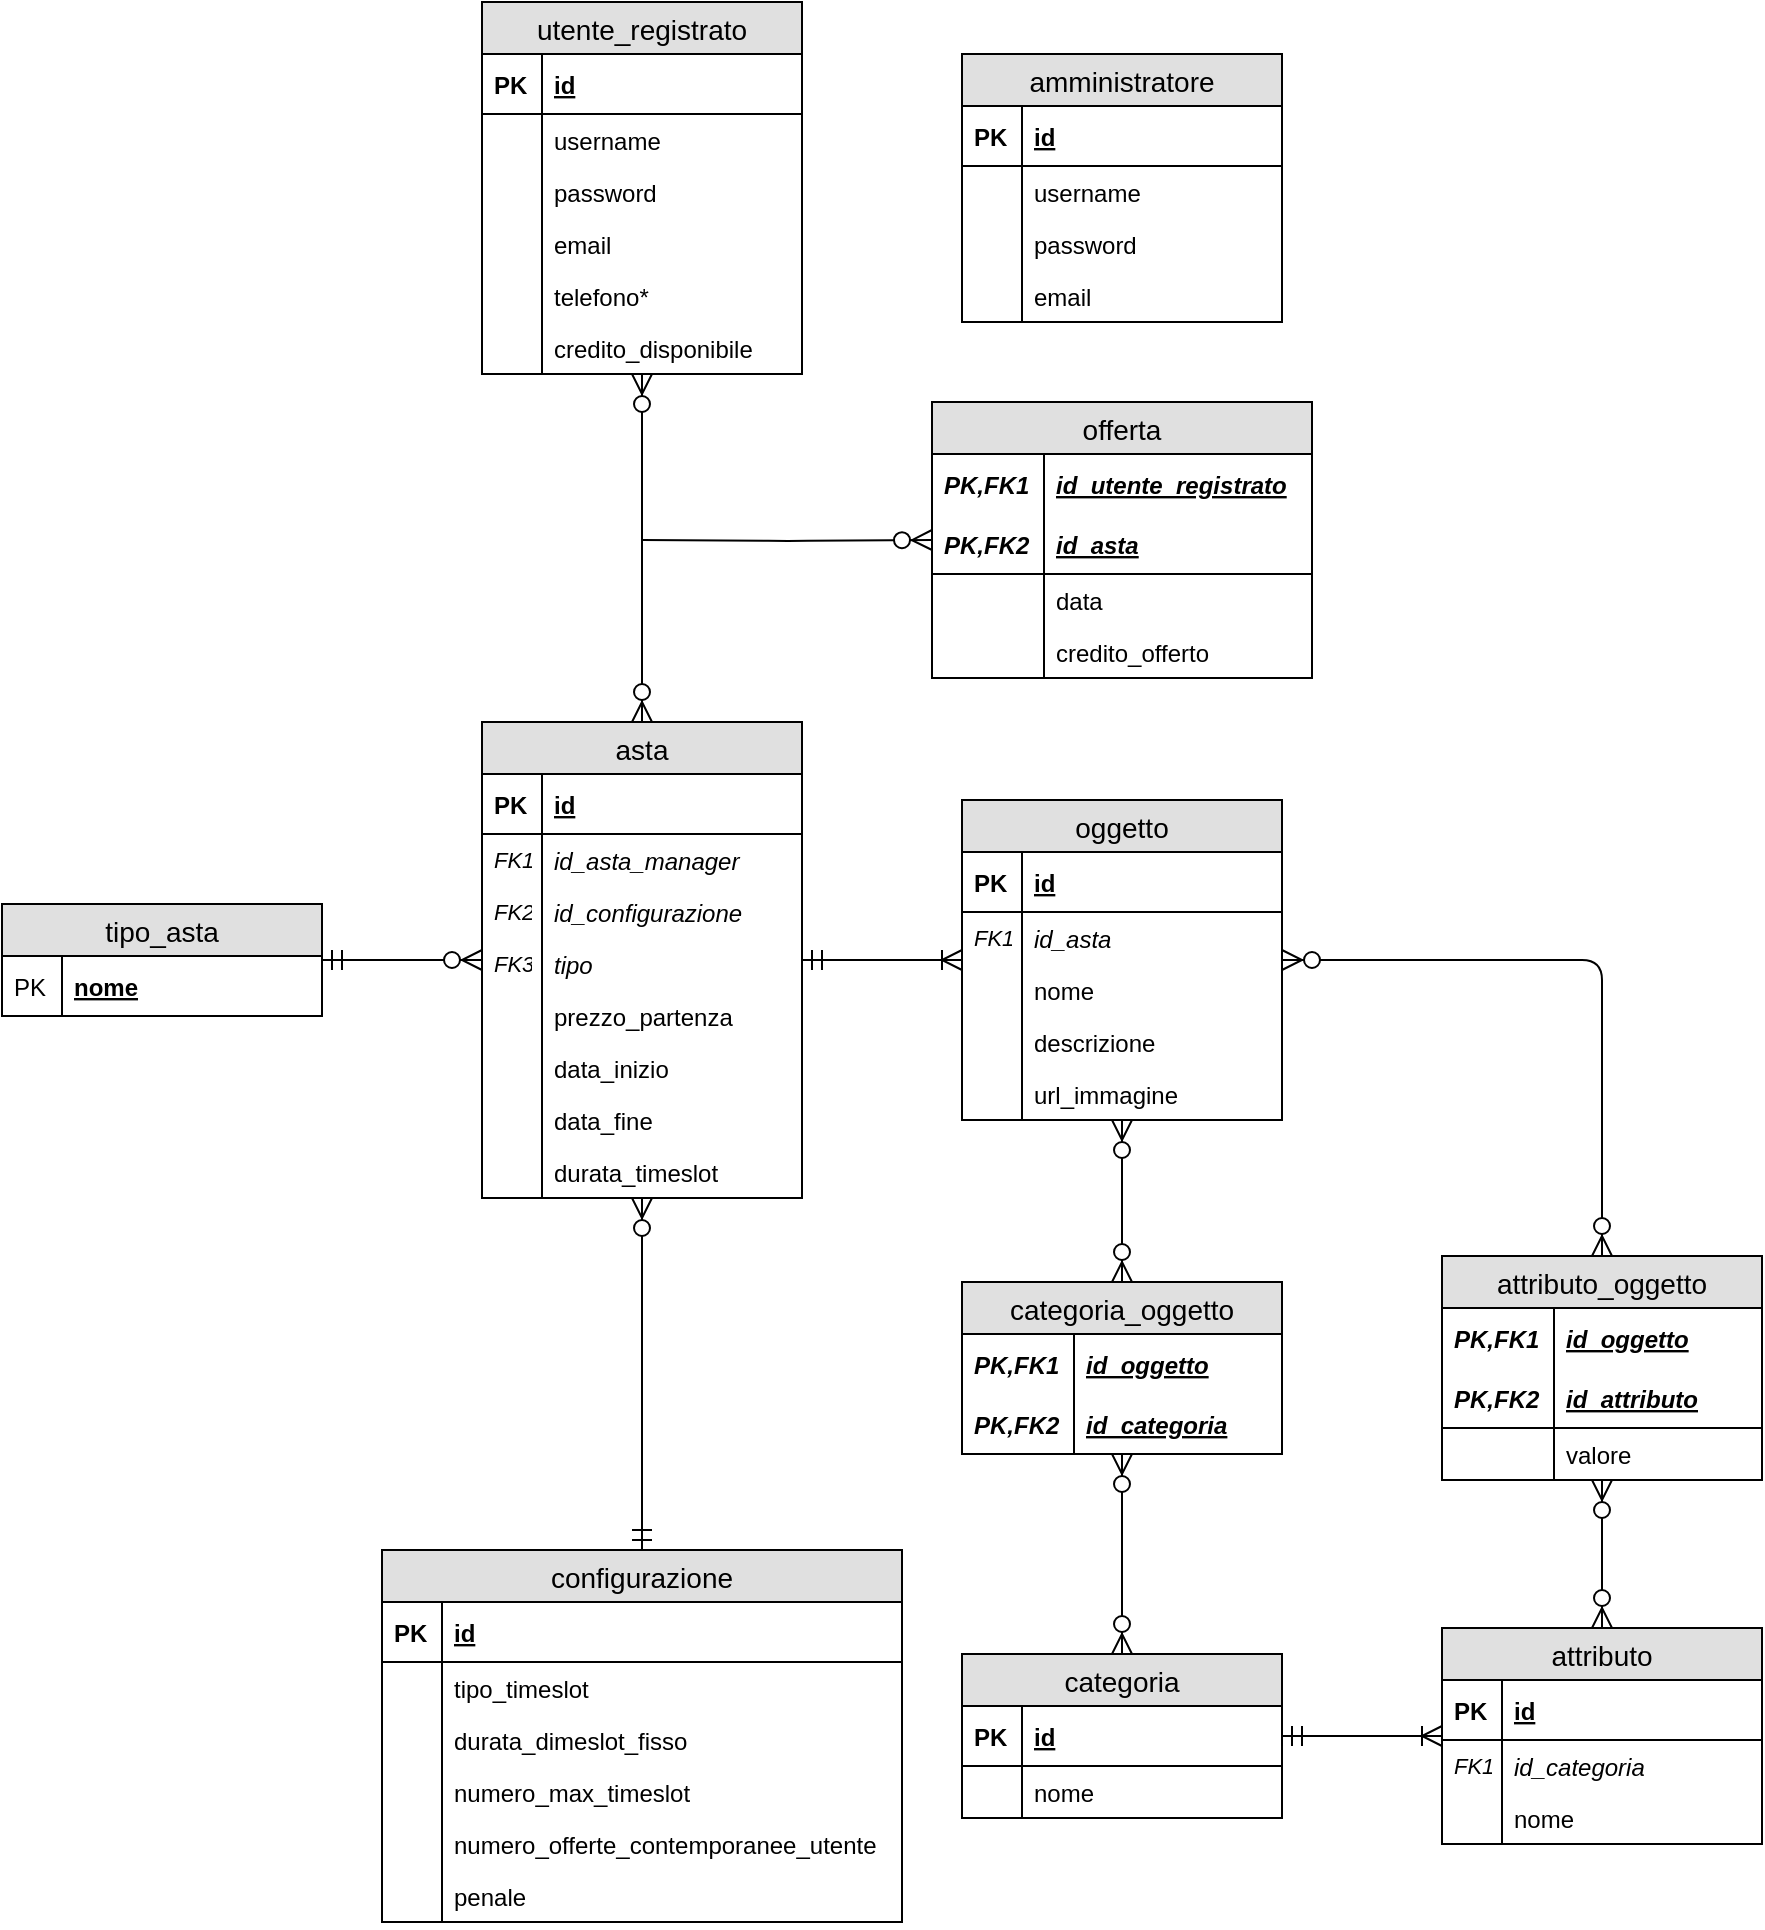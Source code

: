 <mxfile version="12.7.4" type="device"><diagram id="C5RBs43oDa-KdzZeNtuy" name="Page-1"><mxGraphModel dx="1695" dy="457" grid="1" gridSize="10" guides="1" tooltips="1" connect="1" arrows="1" fold="1" page="1" pageScale="1" pageWidth="827" pageHeight="1169" math="0" shadow="0"><root><mxCell id="WIyWlLk6GJQsqaUBKTNV-0"/><mxCell id="WIyWlLk6GJQsqaUBKTNV-1" parent="WIyWlLk6GJQsqaUBKTNV-0"/><mxCell id="tGRPz1rFkLAuQkb3F8Mq-1" value="utente_registrato" style="swimlane;fontStyle=0;childLayout=stackLayout;horizontal=1;startSize=26;fillColor=#e0e0e0;horizontalStack=0;resizeParent=1;resizeParentMax=0;resizeLast=0;collapsible=1;marginBottom=0;swimlaneFillColor=#ffffff;align=center;fontSize=14;" parent="WIyWlLk6GJQsqaUBKTNV-1" vertex="1"><mxGeometry x="40" y="40" width="160" height="186" as="geometry"><mxRectangle x="160" y="270" width="140" height="26" as="alternateBounds"/></mxGeometry></mxCell><mxCell id="tGRPz1rFkLAuQkb3F8Mq-2" value="id" style="shape=partialRectangle;top=0;left=0;right=0;bottom=1;align=left;verticalAlign=middle;fillColor=none;spacingLeft=34;spacingRight=4;overflow=hidden;rotatable=0;points=[[0,0.5],[1,0.5]];portConstraint=eastwest;dropTarget=0;fontStyle=5;fontSize=12;" parent="tGRPz1rFkLAuQkb3F8Mq-1" vertex="1"><mxGeometry y="26" width="160" height="30" as="geometry"/></mxCell><mxCell id="tGRPz1rFkLAuQkb3F8Mq-3" value="PK" style="shape=partialRectangle;top=0;left=0;bottom=0;fillColor=none;align=left;verticalAlign=middle;spacingLeft=4;spacingRight=4;overflow=hidden;rotatable=0;points=[];portConstraint=eastwest;part=1;fontSize=12;fontStyle=1" parent="tGRPz1rFkLAuQkb3F8Mq-2" vertex="1" connectable="0"><mxGeometry width="30" height="30" as="geometry"/></mxCell><mxCell id="tGRPz1rFkLAuQkb3F8Mq-4" value="username" style="shape=partialRectangle;top=0;left=0;right=0;bottom=0;align=left;verticalAlign=top;fillColor=none;spacingLeft=34;spacingRight=4;overflow=hidden;rotatable=0;points=[[0,0.5],[1,0.5]];portConstraint=eastwest;dropTarget=0;fontSize=12;" parent="tGRPz1rFkLAuQkb3F8Mq-1" vertex="1"><mxGeometry y="56" width="160" height="26" as="geometry"/></mxCell><mxCell id="tGRPz1rFkLAuQkb3F8Mq-5" value="" style="shape=partialRectangle;top=0;left=0;bottom=0;fillColor=none;align=left;verticalAlign=top;spacingLeft=4;spacingRight=4;overflow=hidden;rotatable=0;points=[];portConstraint=eastwest;part=1;fontSize=12;" parent="tGRPz1rFkLAuQkb3F8Mq-4" vertex="1" connectable="0"><mxGeometry width="30" height="26" as="geometry"/></mxCell><mxCell id="9efGfHFY56p2SbD3hOYe-0" value="password" style="shape=partialRectangle;top=0;left=0;right=0;bottom=0;align=left;verticalAlign=top;fillColor=none;spacingLeft=34;spacingRight=4;overflow=hidden;rotatable=0;points=[[0,0.5],[1,0.5]];portConstraint=eastwest;dropTarget=0;fontSize=12;" parent="tGRPz1rFkLAuQkb3F8Mq-1" vertex="1"><mxGeometry y="82" width="160" height="26" as="geometry"/></mxCell><mxCell id="9efGfHFY56p2SbD3hOYe-1" value="" style="shape=partialRectangle;top=0;left=0;bottom=0;fillColor=none;align=left;verticalAlign=top;spacingLeft=4;spacingRight=4;overflow=hidden;rotatable=0;points=[];portConstraint=eastwest;part=1;fontSize=12;" parent="9efGfHFY56p2SbD3hOYe-0" vertex="1" connectable="0"><mxGeometry width="30" height="26" as="geometry"/></mxCell><mxCell id="tGRPz1rFkLAuQkb3F8Mq-6" value="email" style="shape=partialRectangle;top=0;left=0;right=0;bottom=0;align=left;verticalAlign=top;fillColor=none;spacingLeft=34;spacingRight=4;overflow=hidden;rotatable=0;points=[[0,0.5],[1,0.5]];portConstraint=eastwest;dropTarget=0;fontSize=12;" parent="tGRPz1rFkLAuQkb3F8Mq-1" vertex="1"><mxGeometry y="108" width="160" height="26" as="geometry"/></mxCell><mxCell id="tGRPz1rFkLAuQkb3F8Mq-7" value="" style="shape=partialRectangle;top=0;left=0;bottom=0;fillColor=none;align=left;verticalAlign=top;spacingLeft=4;spacingRight=4;overflow=hidden;rotatable=0;points=[];portConstraint=eastwest;part=1;fontSize=12;" parent="tGRPz1rFkLAuQkb3F8Mq-6" vertex="1" connectable="0"><mxGeometry width="30" height="26" as="geometry"/></mxCell><mxCell id="tGRPz1rFkLAuQkb3F8Mq-8" value="telefono*" style="shape=partialRectangle;top=0;left=0;right=0;bottom=0;align=left;verticalAlign=top;fillColor=none;spacingLeft=34;spacingRight=4;overflow=hidden;rotatable=0;points=[[0,0.5],[1,0.5]];portConstraint=eastwest;dropTarget=0;fontSize=12;" parent="tGRPz1rFkLAuQkb3F8Mq-1" vertex="1"><mxGeometry y="134" width="160" height="26" as="geometry"/></mxCell><mxCell id="tGRPz1rFkLAuQkb3F8Mq-9" value="" style="shape=partialRectangle;top=0;left=0;bottom=0;fillColor=none;align=left;verticalAlign=top;spacingLeft=4;spacingRight=4;overflow=hidden;rotatable=0;points=[];portConstraint=eastwest;part=1;fontSize=12;" parent="tGRPz1rFkLAuQkb3F8Mq-8" vertex="1" connectable="0"><mxGeometry width="30" height="26" as="geometry"/></mxCell><mxCell id="tGRPz1rFkLAuQkb3F8Mq-180" value="credito_disponibile" style="shape=partialRectangle;top=0;left=0;right=0;bottom=0;align=left;verticalAlign=top;fillColor=none;spacingLeft=34;spacingRight=4;overflow=hidden;rotatable=0;points=[[0,0.5],[1,0.5]];portConstraint=eastwest;dropTarget=0;fontSize=12;" parent="tGRPz1rFkLAuQkb3F8Mq-1" vertex="1"><mxGeometry y="160" width="160" height="26" as="geometry"/></mxCell><mxCell id="tGRPz1rFkLAuQkb3F8Mq-181" value="" style="shape=partialRectangle;top=0;left=0;bottom=0;fillColor=none;align=left;verticalAlign=top;spacingLeft=4;spacingRight=4;overflow=hidden;rotatable=0;points=[];portConstraint=eastwest;part=1;fontSize=12;" parent="tGRPz1rFkLAuQkb3F8Mq-180" vertex="1" connectable="0"><mxGeometry width="30" height="26" as="geometry"/></mxCell><mxCell id="tGRPz1rFkLAuQkb3F8Mq-12" value="amministratore" style="swimlane;fontStyle=0;childLayout=stackLayout;horizontal=1;startSize=26;fillColor=#e0e0e0;horizontalStack=0;resizeParent=1;resizeParentMax=0;resizeLast=0;collapsible=1;marginBottom=0;swimlaneFillColor=#ffffff;align=center;fontSize=14;" parent="WIyWlLk6GJQsqaUBKTNV-1" vertex="1"><mxGeometry x="280" y="66" width="160" height="134" as="geometry"/></mxCell><mxCell id="tGRPz1rFkLAuQkb3F8Mq-13" value="id" style="shape=partialRectangle;top=0;left=0;right=0;bottom=1;align=left;verticalAlign=middle;fillColor=none;spacingLeft=34;spacingRight=4;overflow=hidden;rotatable=0;points=[[0,0.5],[1,0.5]];portConstraint=eastwest;dropTarget=0;fontStyle=5;fontSize=12;" parent="tGRPz1rFkLAuQkb3F8Mq-12" vertex="1"><mxGeometry y="26" width="160" height="30" as="geometry"/></mxCell><mxCell id="tGRPz1rFkLAuQkb3F8Mq-14" value="PK" style="shape=partialRectangle;top=0;left=0;bottom=0;fillColor=none;align=left;verticalAlign=middle;spacingLeft=4;spacingRight=4;overflow=hidden;rotatable=0;points=[];portConstraint=eastwest;part=1;fontSize=12;fontStyle=1" parent="tGRPz1rFkLAuQkb3F8Mq-13" vertex="1" connectable="0"><mxGeometry width="30" height="30" as="geometry"/></mxCell><mxCell id="tGRPz1rFkLAuQkb3F8Mq-15" value="username" style="shape=partialRectangle;top=0;left=0;right=0;bottom=0;align=left;verticalAlign=top;fillColor=none;spacingLeft=34;spacingRight=4;overflow=hidden;rotatable=0;points=[[0,0.5],[1,0.5]];portConstraint=eastwest;dropTarget=0;fontSize=12;" parent="tGRPz1rFkLAuQkb3F8Mq-12" vertex="1"><mxGeometry y="56" width="160" height="26" as="geometry"/></mxCell><mxCell id="tGRPz1rFkLAuQkb3F8Mq-16" value="" style="shape=partialRectangle;top=0;left=0;bottom=0;fillColor=none;align=left;verticalAlign=top;spacingLeft=4;spacingRight=4;overflow=hidden;rotatable=0;points=[];portConstraint=eastwest;part=1;fontSize=12;" parent="tGRPz1rFkLAuQkb3F8Mq-15" vertex="1" connectable="0"><mxGeometry width="30" height="26" as="geometry"/></mxCell><mxCell id="yOehO2UEY9wKa2LI1JiO-1" value="password" style="shape=partialRectangle;top=0;left=0;right=0;bottom=0;align=left;verticalAlign=top;fillColor=none;spacingLeft=34;spacingRight=4;overflow=hidden;rotatable=0;points=[[0,0.5],[1,0.5]];portConstraint=eastwest;dropTarget=0;fontSize=12;" vertex="1" parent="tGRPz1rFkLAuQkb3F8Mq-12"><mxGeometry y="82" width="160" height="26" as="geometry"/></mxCell><mxCell id="yOehO2UEY9wKa2LI1JiO-2" value="" style="shape=partialRectangle;top=0;left=0;bottom=0;fillColor=none;align=left;verticalAlign=top;spacingLeft=4;spacingRight=4;overflow=hidden;rotatable=0;points=[];portConstraint=eastwest;part=1;fontSize=12;" vertex="1" connectable="0" parent="yOehO2UEY9wKa2LI1JiO-1"><mxGeometry width="30" height="26" as="geometry"/></mxCell><mxCell id="tGRPz1rFkLAuQkb3F8Mq-17" value="email" style="shape=partialRectangle;top=0;left=0;right=0;bottom=0;align=left;verticalAlign=top;fillColor=none;spacingLeft=34;spacingRight=4;overflow=hidden;rotatable=0;points=[[0,0.5],[1,0.5]];portConstraint=eastwest;dropTarget=0;fontSize=12;" parent="tGRPz1rFkLAuQkb3F8Mq-12" vertex="1"><mxGeometry y="108" width="160" height="26" as="geometry"/></mxCell><mxCell id="tGRPz1rFkLAuQkb3F8Mq-18" value="" style="shape=partialRectangle;top=0;left=0;bottom=0;fillColor=none;align=left;verticalAlign=top;spacingLeft=4;spacingRight=4;overflow=hidden;rotatable=0;points=[];portConstraint=eastwest;part=1;fontSize=12;" parent="tGRPz1rFkLAuQkb3F8Mq-17" vertex="1" connectable="0"><mxGeometry width="30" height="26" as="geometry"/></mxCell><mxCell id="tGRPz1rFkLAuQkb3F8Mq-158" value="asta" style="swimlane;fontStyle=0;childLayout=stackLayout;horizontal=1;startSize=26;fillColor=#e0e0e0;horizontalStack=0;resizeParent=1;resizeParentMax=0;resizeLast=0;collapsible=1;marginBottom=0;swimlaneFillColor=#ffffff;align=center;fontSize=14;" parent="WIyWlLk6GJQsqaUBKTNV-1" vertex="1"><mxGeometry x="40" y="400" width="160" height="238" as="geometry"/></mxCell><mxCell id="tGRPz1rFkLAuQkb3F8Mq-159" value="id" style="shape=partialRectangle;top=0;left=0;right=0;bottom=1;align=left;verticalAlign=middle;fillColor=none;spacingLeft=34;spacingRight=4;overflow=hidden;rotatable=0;points=[[0,0.5],[1,0.5]];portConstraint=eastwest;dropTarget=0;fontStyle=5;fontSize=12;" parent="tGRPz1rFkLAuQkb3F8Mq-158" vertex="1"><mxGeometry y="26" width="160" height="30" as="geometry"/></mxCell><mxCell id="tGRPz1rFkLAuQkb3F8Mq-160" value="PK" style="shape=partialRectangle;top=0;left=0;bottom=0;fillColor=none;align=left;verticalAlign=middle;spacingLeft=4;spacingRight=4;overflow=hidden;rotatable=0;points=[];portConstraint=eastwest;part=1;fontSize=12;fontStyle=1" parent="tGRPz1rFkLAuQkb3F8Mq-159" vertex="1" connectable="0"><mxGeometry width="30" height="30" as="geometry"/></mxCell><mxCell id="tGRPz1rFkLAuQkb3F8Mq-214" value="id_asta_manager" style="shape=partialRectangle;top=0;left=0;right=0;bottom=0;align=left;verticalAlign=top;fillColor=none;spacingLeft=34;spacingRight=4;overflow=hidden;rotatable=0;points=[[0,0.5],[1,0.5]];portConstraint=eastwest;dropTarget=0;fontSize=12;fontStyle=2" parent="tGRPz1rFkLAuQkb3F8Mq-158" vertex="1"><mxGeometry y="56" width="160" height="26" as="geometry"/></mxCell><mxCell id="tGRPz1rFkLAuQkb3F8Mq-215" value="FK1" style="shape=partialRectangle;top=0;left=0;bottom=0;fillColor=none;align=left;verticalAlign=top;spacingLeft=4;spacingRight=4;overflow=hidden;rotatable=0;points=[];portConstraint=eastwest;part=1;fontSize=11;fontStyle=2" parent="tGRPz1rFkLAuQkb3F8Mq-214" vertex="1" connectable="0"><mxGeometry width="30" height="26" as="geometry"/></mxCell><mxCell id="tGRPz1rFkLAuQkb3F8Mq-216" value="id_configurazione" style="shape=partialRectangle;top=0;left=0;right=0;bottom=0;align=left;verticalAlign=top;fillColor=none;spacingLeft=34;spacingRight=4;overflow=hidden;rotatable=0;points=[[0,0.5],[1,0.5]];portConstraint=eastwest;dropTarget=0;fontSize=12;fontStyle=2" parent="tGRPz1rFkLAuQkb3F8Mq-158" vertex="1"><mxGeometry y="82" width="160" height="26" as="geometry"/></mxCell><mxCell id="tGRPz1rFkLAuQkb3F8Mq-217" value="FK2" style="shape=partialRectangle;top=0;left=0;bottom=0;fillColor=none;align=left;verticalAlign=top;spacingLeft=4;spacingRight=4;overflow=hidden;rotatable=0;points=[];portConstraint=eastwest;part=1;fontSize=11;fontStyle=2" parent="tGRPz1rFkLAuQkb3F8Mq-216" vertex="1" connectable="0"><mxGeometry width="30" height="26" as="geometry"/></mxCell><mxCell id="tGRPz1rFkLAuQkb3F8Mq-161" value="tipo" style="shape=partialRectangle;top=0;left=0;right=0;bottom=0;align=left;verticalAlign=top;fillColor=none;spacingLeft=34;spacingRight=4;overflow=hidden;rotatable=0;points=[[0,0.5],[1,0.5]];portConstraint=eastwest;dropTarget=0;fontSize=12;fontStyle=2" parent="tGRPz1rFkLAuQkb3F8Mq-158" vertex="1"><mxGeometry y="108" width="160" height="26" as="geometry"/></mxCell><mxCell id="tGRPz1rFkLAuQkb3F8Mq-162" value="FK3" style="shape=partialRectangle;top=0;left=0;bottom=0;fillColor=none;align=left;verticalAlign=top;spacingLeft=4;spacingRight=4;overflow=hidden;rotatable=0;points=[];portConstraint=eastwest;part=1;fontSize=11;fontStyle=2" parent="tGRPz1rFkLAuQkb3F8Mq-161" vertex="1" connectable="0"><mxGeometry width="30" height="26" as="geometry"/></mxCell><mxCell id="tGRPz1rFkLAuQkb3F8Mq-163" value="prezzo_partenza" style="shape=partialRectangle;top=0;left=0;right=0;bottom=0;align=left;verticalAlign=top;fillColor=none;spacingLeft=34;spacingRight=4;overflow=hidden;rotatable=0;points=[[0,0.5],[1,0.5]];portConstraint=eastwest;dropTarget=0;fontSize=12;" parent="tGRPz1rFkLAuQkb3F8Mq-158" vertex="1"><mxGeometry y="134" width="160" height="26" as="geometry"/></mxCell><mxCell id="tGRPz1rFkLAuQkb3F8Mq-164" value="" style="shape=partialRectangle;top=0;left=0;bottom=0;fillColor=none;align=left;verticalAlign=top;spacingLeft=4;spacingRight=4;overflow=hidden;rotatable=0;points=[];portConstraint=eastwest;part=1;fontSize=12;" parent="tGRPz1rFkLAuQkb3F8Mq-163" vertex="1" connectable="0"><mxGeometry width="30" height="26" as="geometry"/></mxCell><mxCell id="tGRPz1rFkLAuQkb3F8Mq-165" value="data_inizio" style="shape=partialRectangle;top=0;left=0;right=0;bottom=0;align=left;verticalAlign=top;fillColor=none;spacingLeft=34;spacingRight=4;overflow=hidden;rotatable=0;points=[[0,0.5],[1,0.5]];portConstraint=eastwest;dropTarget=0;fontSize=12;" parent="tGRPz1rFkLAuQkb3F8Mq-158" vertex="1"><mxGeometry y="160" width="160" height="26" as="geometry"/></mxCell><mxCell id="tGRPz1rFkLAuQkb3F8Mq-166" value="" style="shape=partialRectangle;top=0;left=0;bottom=0;fillColor=none;align=left;verticalAlign=top;spacingLeft=4;spacingRight=4;overflow=hidden;rotatable=0;points=[];portConstraint=eastwest;part=1;fontSize=12;" parent="tGRPz1rFkLAuQkb3F8Mq-165" vertex="1" connectable="0"><mxGeometry width="30" height="26" as="geometry"/></mxCell><mxCell id="tGRPz1rFkLAuQkb3F8Mq-191" value="data_fine" style="shape=partialRectangle;top=0;left=0;right=0;bottom=0;align=left;verticalAlign=top;fillColor=none;spacingLeft=34;spacingRight=4;overflow=hidden;rotatable=0;points=[[0,0.5],[1,0.5]];portConstraint=eastwest;dropTarget=0;fontSize=12;" parent="tGRPz1rFkLAuQkb3F8Mq-158" vertex="1"><mxGeometry y="186" width="160" height="26" as="geometry"/></mxCell><mxCell id="tGRPz1rFkLAuQkb3F8Mq-192" value="" style="shape=partialRectangle;top=0;left=0;bottom=0;fillColor=none;align=left;verticalAlign=top;spacingLeft=4;spacingRight=4;overflow=hidden;rotatable=0;points=[];portConstraint=eastwest;part=1;fontSize=12;" parent="tGRPz1rFkLAuQkb3F8Mq-191" vertex="1" connectable="0"><mxGeometry width="30" height="26" as="geometry"/></mxCell><mxCell id="tGRPz1rFkLAuQkb3F8Mq-193" value="durata_timeslot" style="shape=partialRectangle;top=0;left=0;right=0;bottom=0;align=left;verticalAlign=top;fillColor=none;spacingLeft=34;spacingRight=4;overflow=hidden;rotatable=0;points=[[0,0.5],[1,0.5]];portConstraint=eastwest;dropTarget=0;fontSize=12;" parent="tGRPz1rFkLAuQkb3F8Mq-158" vertex="1"><mxGeometry y="212" width="160" height="26" as="geometry"/></mxCell><mxCell id="tGRPz1rFkLAuQkb3F8Mq-194" value="" style="shape=partialRectangle;top=0;left=0;bottom=0;fillColor=none;align=left;verticalAlign=top;spacingLeft=4;spacingRight=4;overflow=hidden;rotatable=0;points=[];portConstraint=eastwest;part=1;fontSize=12;" parent="tGRPz1rFkLAuQkb3F8Mq-193" vertex="1" connectable="0"><mxGeometry width="30" height="26" as="geometry"/></mxCell><mxCell id="tGRPz1rFkLAuQkb3F8Mq-182" value="offerta" style="swimlane;fontStyle=0;childLayout=stackLayout;horizontal=1;startSize=26;fillColor=#e0e0e0;horizontalStack=0;resizeParent=1;resizeParentMax=0;resizeLast=0;collapsible=1;marginBottom=0;swimlaneFillColor=#ffffff;align=center;fontSize=14;" parent="WIyWlLk6GJQsqaUBKTNV-1" vertex="1"><mxGeometry x="265" y="240" width="190" height="138" as="geometry"/></mxCell><mxCell id="tGRPz1rFkLAuQkb3F8Mq-183" value="id_utente_registrato" style="shape=partialRectangle;top=0;left=0;right=0;bottom=0;align=left;verticalAlign=middle;fillColor=none;spacingLeft=60;spacingRight=4;overflow=hidden;rotatable=0;points=[[0,0.5],[1,0.5]];portConstraint=eastwest;dropTarget=0;fontStyle=7;fontSize=12;" parent="tGRPz1rFkLAuQkb3F8Mq-182" vertex="1"><mxGeometry y="26" width="190" height="30" as="geometry"/></mxCell><mxCell id="tGRPz1rFkLAuQkb3F8Mq-184" value="PK,FK1" style="shape=partialRectangle;fontStyle=3;top=0;left=0;bottom=0;fillColor=none;align=left;verticalAlign=middle;spacingLeft=4;spacingRight=4;overflow=hidden;rotatable=0;points=[];portConstraint=eastwest;part=1;fontSize=12;" parent="tGRPz1rFkLAuQkb3F8Mq-183" vertex="1" connectable="0"><mxGeometry width="56" height="30" as="geometry"/></mxCell><mxCell id="tGRPz1rFkLAuQkb3F8Mq-185" value="id_asta" style="shape=partialRectangle;top=0;left=0;right=0;bottom=1;align=left;verticalAlign=middle;fillColor=none;spacingLeft=60;spacingRight=4;overflow=hidden;rotatable=0;points=[[0,0.5],[1,0.5]];portConstraint=eastwest;dropTarget=0;fontStyle=7;fontSize=12;" parent="tGRPz1rFkLAuQkb3F8Mq-182" vertex="1"><mxGeometry y="56" width="190" height="30" as="geometry"/></mxCell><mxCell id="tGRPz1rFkLAuQkb3F8Mq-186" value="PK,FK2" style="shape=partialRectangle;fontStyle=3;top=0;left=0;bottom=0;fillColor=none;align=left;verticalAlign=middle;spacingLeft=4;spacingRight=4;overflow=hidden;rotatable=0;points=[];portConstraint=eastwest;part=1;fontSize=12;" parent="tGRPz1rFkLAuQkb3F8Mq-185" vertex="1" connectable="0"><mxGeometry width="56" height="30" as="geometry"/></mxCell><mxCell id="tGRPz1rFkLAuQkb3F8Mq-187" value="data" style="shape=partialRectangle;top=0;left=0;right=0;bottom=0;align=left;verticalAlign=top;fillColor=none;spacingLeft=60;spacingRight=4;overflow=hidden;rotatable=0;points=[[0,0.5],[1,0.5]];portConstraint=eastwest;dropTarget=0;fontSize=12;" parent="tGRPz1rFkLAuQkb3F8Mq-182" vertex="1"><mxGeometry y="86" width="190" height="26" as="geometry"/></mxCell><mxCell id="tGRPz1rFkLAuQkb3F8Mq-188" value="" style="shape=partialRectangle;top=0;left=0;bottom=0;fillColor=none;align=left;verticalAlign=top;spacingLeft=4;spacingRight=4;overflow=hidden;rotatable=0;points=[];portConstraint=eastwest;part=1;fontSize=12;" parent="tGRPz1rFkLAuQkb3F8Mq-187" vertex="1" connectable="0"><mxGeometry width="56" height="26" as="geometry"/></mxCell><mxCell id="tGRPz1rFkLAuQkb3F8Mq-189" value="credito_offerto" style="shape=partialRectangle;top=0;left=0;right=0;bottom=0;align=left;verticalAlign=top;fillColor=none;spacingLeft=60;spacingRight=4;overflow=hidden;rotatable=0;points=[[0,0.5],[1,0.5]];portConstraint=eastwest;dropTarget=0;fontSize=12;" parent="tGRPz1rFkLAuQkb3F8Mq-182" vertex="1"><mxGeometry y="112" width="190" height="26" as="geometry"/></mxCell><mxCell id="tGRPz1rFkLAuQkb3F8Mq-190" value="" style="shape=partialRectangle;top=0;left=0;bottom=0;fillColor=none;align=left;verticalAlign=top;spacingLeft=4;spacingRight=4;overflow=hidden;rotatable=0;points=[];portConstraint=eastwest;part=1;fontSize=12;" parent="tGRPz1rFkLAuQkb3F8Mq-189" vertex="1" connectable="0"><mxGeometry width="56" height="26" as="geometry"/></mxCell><mxCell id="tGRPz1rFkLAuQkb3F8Mq-199" value="configurazione" style="swimlane;fontStyle=0;childLayout=stackLayout;horizontal=1;startSize=26;fillColor=#e0e0e0;horizontalStack=0;resizeParent=1;resizeParentMax=0;resizeLast=0;collapsible=1;marginBottom=0;swimlaneFillColor=#ffffff;align=center;fontSize=14;" parent="WIyWlLk6GJQsqaUBKTNV-1" vertex="1"><mxGeometry x="-10" y="814" width="260" height="186" as="geometry"/></mxCell><mxCell id="tGRPz1rFkLAuQkb3F8Mq-200" value="id" style="shape=partialRectangle;top=0;left=0;right=0;bottom=1;align=left;verticalAlign=middle;fillColor=none;spacingLeft=34;spacingRight=4;overflow=hidden;rotatable=0;points=[[0,0.5],[1,0.5]];portConstraint=eastwest;dropTarget=0;fontStyle=5;fontSize=12;" parent="tGRPz1rFkLAuQkb3F8Mq-199" vertex="1"><mxGeometry y="26" width="260" height="30" as="geometry"/></mxCell><mxCell id="tGRPz1rFkLAuQkb3F8Mq-201" value="PK" style="shape=partialRectangle;top=0;left=0;bottom=0;fillColor=none;align=left;verticalAlign=middle;spacingLeft=4;spacingRight=4;overflow=hidden;rotatable=0;points=[];portConstraint=eastwest;part=1;fontSize=12;fontStyle=1" parent="tGRPz1rFkLAuQkb3F8Mq-200" vertex="1" connectable="0"><mxGeometry width="30" height="30" as="geometry"/></mxCell><mxCell id="tGRPz1rFkLAuQkb3F8Mq-202" value="tipo_timeslot" style="shape=partialRectangle;top=0;left=0;right=0;bottom=0;align=left;verticalAlign=top;fillColor=none;spacingLeft=34;spacingRight=4;overflow=hidden;rotatable=0;points=[[0,0.5],[1,0.5]];portConstraint=eastwest;dropTarget=0;fontSize=12;" parent="tGRPz1rFkLAuQkb3F8Mq-199" vertex="1"><mxGeometry y="56" width="260" height="26" as="geometry"/></mxCell><mxCell id="tGRPz1rFkLAuQkb3F8Mq-203" value="" style="shape=partialRectangle;top=0;left=0;bottom=0;fillColor=none;align=left;verticalAlign=top;spacingLeft=4;spacingRight=4;overflow=hidden;rotatable=0;points=[];portConstraint=eastwest;part=1;fontSize=12;" parent="tGRPz1rFkLAuQkb3F8Mq-202" vertex="1" connectable="0"><mxGeometry width="30" height="26" as="geometry"/></mxCell><mxCell id="tGRPz1rFkLAuQkb3F8Mq-204" value="durata_dimeslot_fisso" style="shape=partialRectangle;top=0;left=0;right=0;bottom=0;align=left;verticalAlign=top;fillColor=none;spacingLeft=34;spacingRight=4;overflow=hidden;rotatable=0;points=[[0,0.5],[1,0.5]];portConstraint=eastwest;dropTarget=0;fontSize=12;" parent="tGRPz1rFkLAuQkb3F8Mq-199" vertex="1"><mxGeometry y="82" width="260" height="26" as="geometry"/></mxCell><mxCell id="tGRPz1rFkLAuQkb3F8Mq-205" value="" style="shape=partialRectangle;top=0;left=0;bottom=0;fillColor=none;align=left;verticalAlign=top;spacingLeft=4;spacingRight=4;overflow=hidden;rotatable=0;points=[];portConstraint=eastwest;part=1;fontSize=12;" parent="tGRPz1rFkLAuQkb3F8Mq-204" vertex="1" connectable="0"><mxGeometry width="30" height="26" as="geometry"/></mxCell><mxCell id="tGRPz1rFkLAuQkb3F8Mq-206" value="numero_max_timeslot" style="shape=partialRectangle;top=0;left=0;right=0;bottom=0;align=left;verticalAlign=top;fillColor=none;spacingLeft=34;spacingRight=4;overflow=hidden;rotatable=0;points=[[0,0.5],[1,0.5]];portConstraint=eastwest;dropTarget=0;fontSize=12;" parent="tGRPz1rFkLAuQkb3F8Mq-199" vertex="1"><mxGeometry y="108" width="260" height="26" as="geometry"/></mxCell><mxCell id="tGRPz1rFkLAuQkb3F8Mq-207" value="" style="shape=partialRectangle;top=0;left=0;bottom=0;fillColor=none;align=left;verticalAlign=top;spacingLeft=4;spacingRight=4;overflow=hidden;rotatable=0;points=[];portConstraint=eastwest;part=1;fontSize=12;" parent="tGRPz1rFkLAuQkb3F8Mq-206" vertex="1" connectable="0"><mxGeometry width="30" height="26" as="geometry"/></mxCell><mxCell id="tGRPz1rFkLAuQkb3F8Mq-208" value="numero_offerte_contemporanee_utente" style="shape=partialRectangle;top=0;left=0;right=0;bottom=0;align=left;verticalAlign=top;fillColor=none;spacingLeft=34;spacingRight=4;overflow=hidden;rotatable=0;points=[[0,0.5],[1,0.5]];portConstraint=eastwest;dropTarget=0;fontSize=12;" parent="tGRPz1rFkLAuQkb3F8Mq-199" vertex="1"><mxGeometry y="134" width="260" height="26" as="geometry"/></mxCell><mxCell id="tGRPz1rFkLAuQkb3F8Mq-209" value="" style="shape=partialRectangle;top=0;left=0;bottom=0;fillColor=none;align=left;verticalAlign=top;spacingLeft=4;spacingRight=4;overflow=hidden;rotatable=0;points=[];portConstraint=eastwest;part=1;fontSize=12;" parent="tGRPz1rFkLAuQkb3F8Mq-208" vertex="1" connectable="0"><mxGeometry width="30" height="26" as="geometry"/></mxCell><mxCell id="tGRPz1rFkLAuQkb3F8Mq-210" value="penale" style="shape=partialRectangle;top=0;left=0;right=0;bottom=0;align=left;verticalAlign=top;fillColor=none;spacingLeft=34;spacingRight=4;overflow=hidden;rotatable=0;points=[[0,0.5],[1,0.5]];portConstraint=eastwest;dropTarget=0;fontSize=12;" parent="tGRPz1rFkLAuQkb3F8Mq-199" vertex="1"><mxGeometry y="160" width="260" height="26" as="geometry"/></mxCell><mxCell id="tGRPz1rFkLAuQkb3F8Mq-211" value="" style="shape=partialRectangle;top=0;left=0;bottom=0;fillColor=none;align=left;verticalAlign=top;spacingLeft=4;spacingRight=4;overflow=hidden;rotatable=0;points=[];portConstraint=eastwest;part=1;fontSize=12;" parent="tGRPz1rFkLAuQkb3F8Mq-210" vertex="1" connectable="0"><mxGeometry width="30" height="26" as="geometry"/></mxCell><mxCell id="tGRPz1rFkLAuQkb3F8Mq-218" value="oggetto" style="swimlane;fontStyle=0;childLayout=stackLayout;horizontal=1;startSize=26;fillColor=#e0e0e0;horizontalStack=0;resizeParent=1;resizeParentMax=0;resizeLast=0;collapsible=1;marginBottom=0;swimlaneFillColor=#ffffff;align=center;fontSize=14;" parent="WIyWlLk6GJQsqaUBKTNV-1" vertex="1"><mxGeometry x="280" y="439" width="160" height="160" as="geometry"/></mxCell><mxCell id="tGRPz1rFkLAuQkb3F8Mq-219" value="id" style="shape=partialRectangle;top=0;left=0;right=0;bottom=1;align=left;verticalAlign=middle;fillColor=none;spacingLeft=34;spacingRight=4;overflow=hidden;rotatable=0;points=[[0,0.5],[1,0.5]];portConstraint=eastwest;dropTarget=0;fontStyle=5;fontSize=12;" parent="tGRPz1rFkLAuQkb3F8Mq-218" vertex="1"><mxGeometry y="26" width="160" height="30" as="geometry"/></mxCell><mxCell id="tGRPz1rFkLAuQkb3F8Mq-220" value="PK" style="shape=partialRectangle;top=0;left=0;bottom=0;fillColor=none;align=left;verticalAlign=middle;spacingLeft=4;spacingRight=4;overflow=hidden;rotatable=0;points=[];portConstraint=eastwest;part=1;fontSize=12;fontStyle=1" parent="tGRPz1rFkLAuQkb3F8Mq-219" vertex="1" connectable="0"><mxGeometry width="30" height="30" as="geometry"/></mxCell><mxCell id="tGRPz1rFkLAuQkb3F8Mq-221" value="id_asta" style="shape=partialRectangle;top=0;left=0;right=0;bottom=0;align=left;verticalAlign=top;fillColor=none;spacingLeft=34;spacingRight=4;overflow=hidden;rotatable=0;points=[[0,0.5],[1,0.5]];portConstraint=eastwest;dropTarget=0;fontSize=12;fontStyle=2" parent="tGRPz1rFkLAuQkb3F8Mq-218" vertex="1"><mxGeometry y="56" width="160" height="26" as="geometry"/></mxCell><mxCell id="tGRPz1rFkLAuQkb3F8Mq-222" value="FK1" style="shape=partialRectangle;top=0;left=0;bottom=0;fillColor=none;align=left;verticalAlign=top;spacingLeft=4;spacingRight=4;overflow=hidden;rotatable=0;points=[];portConstraint=eastwest;part=1;fontSize=11;fontStyle=2" parent="tGRPz1rFkLAuQkb3F8Mq-221" vertex="1" connectable="0"><mxGeometry width="30" height="26" as="geometry"/></mxCell><mxCell id="tGRPz1rFkLAuQkb3F8Mq-251" value="nome" style="shape=partialRectangle;top=0;left=0;right=0;bottom=0;align=left;verticalAlign=top;fillColor=none;spacingLeft=34;spacingRight=4;overflow=hidden;rotatable=0;points=[[0,0.5],[1,0.5]];portConstraint=eastwest;dropTarget=0;fontSize=12;" parent="tGRPz1rFkLAuQkb3F8Mq-218" vertex="1"><mxGeometry y="82" width="160" height="26" as="geometry"/></mxCell><mxCell id="tGRPz1rFkLAuQkb3F8Mq-252" value="" style="shape=partialRectangle;top=0;left=0;bottom=0;fillColor=none;align=left;verticalAlign=top;spacingLeft=4;spacingRight=4;overflow=hidden;rotatable=0;points=[];portConstraint=eastwest;part=1;fontSize=12;" parent="tGRPz1rFkLAuQkb3F8Mq-251" vertex="1" connectable="0"><mxGeometry width="30" height="26" as="geometry"/></mxCell><mxCell id="tGRPz1rFkLAuQkb3F8Mq-223" value="descrizione" style="shape=partialRectangle;top=0;left=0;right=0;bottom=0;align=left;verticalAlign=top;fillColor=none;spacingLeft=34;spacingRight=4;overflow=hidden;rotatable=0;points=[[0,0.5],[1,0.5]];portConstraint=eastwest;dropTarget=0;fontSize=12;" parent="tGRPz1rFkLAuQkb3F8Mq-218" vertex="1"><mxGeometry y="108" width="160" height="26" as="geometry"/></mxCell><mxCell id="tGRPz1rFkLAuQkb3F8Mq-224" value="" style="shape=partialRectangle;top=0;left=0;bottom=0;fillColor=none;align=left;verticalAlign=top;spacingLeft=4;spacingRight=4;overflow=hidden;rotatable=0;points=[];portConstraint=eastwest;part=1;fontSize=12;" parent="tGRPz1rFkLAuQkb3F8Mq-223" vertex="1" connectable="0"><mxGeometry width="30" height="26" as="geometry"/></mxCell><mxCell id="tGRPz1rFkLAuQkb3F8Mq-225" value="url_immagine" style="shape=partialRectangle;top=0;left=0;right=0;bottom=0;align=left;verticalAlign=top;fillColor=none;spacingLeft=34;spacingRight=4;overflow=hidden;rotatable=0;points=[[0,0.5],[1,0.5]];portConstraint=eastwest;dropTarget=0;fontSize=12;" parent="tGRPz1rFkLAuQkb3F8Mq-218" vertex="1"><mxGeometry y="134" width="160" height="26" as="geometry"/></mxCell><mxCell id="tGRPz1rFkLAuQkb3F8Mq-226" value="" style="shape=partialRectangle;top=0;left=0;bottom=0;fillColor=none;align=left;verticalAlign=top;spacingLeft=4;spacingRight=4;overflow=hidden;rotatable=0;points=[];portConstraint=eastwest;part=1;fontSize=12;" parent="tGRPz1rFkLAuQkb3F8Mq-225" vertex="1" connectable="0"><mxGeometry width="30" height="26" as="geometry"/></mxCell><mxCell id="tGRPz1rFkLAuQkb3F8Mq-229" value="categoria" style="swimlane;fontStyle=0;childLayout=stackLayout;horizontal=1;startSize=26;fillColor=#e0e0e0;horizontalStack=0;resizeParent=1;resizeParentMax=0;resizeLast=0;collapsible=1;marginBottom=0;swimlaneFillColor=#ffffff;align=center;fontSize=14;" parent="WIyWlLk6GJQsqaUBKTNV-1" vertex="1"><mxGeometry x="280" y="866" width="160" height="82" as="geometry"/></mxCell><mxCell id="tGRPz1rFkLAuQkb3F8Mq-230" value="id" style="shape=partialRectangle;top=0;left=0;right=0;bottom=1;align=left;verticalAlign=middle;fillColor=none;spacingLeft=34;spacingRight=4;overflow=hidden;rotatable=0;points=[[0,0.5],[1,0.5]];portConstraint=eastwest;dropTarget=0;fontStyle=5;fontSize=12;" parent="tGRPz1rFkLAuQkb3F8Mq-229" vertex="1"><mxGeometry y="26" width="160" height="30" as="geometry"/></mxCell><mxCell id="tGRPz1rFkLAuQkb3F8Mq-231" value="PK" style="shape=partialRectangle;top=0;left=0;bottom=0;fillColor=none;align=left;verticalAlign=middle;spacingLeft=4;spacingRight=4;overflow=hidden;rotatable=0;points=[];portConstraint=eastwest;part=1;fontSize=12;fontStyle=1" parent="tGRPz1rFkLAuQkb3F8Mq-230" vertex="1" connectable="0"><mxGeometry width="30" height="30" as="geometry"/></mxCell><mxCell id="tGRPz1rFkLAuQkb3F8Mq-232" value="nome" style="shape=partialRectangle;top=0;left=0;right=0;bottom=0;align=left;verticalAlign=top;fillColor=none;spacingLeft=34;spacingRight=4;overflow=hidden;rotatable=0;points=[[0,0.5],[1,0.5]];portConstraint=eastwest;dropTarget=0;fontSize=12;" parent="tGRPz1rFkLAuQkb3F8Mq-229" vertex="1"><mxGeometry y="56" width="160" height="26" as="geometry"/></mxCell><mxCell id="tGRPz1rFkLAuQkb3F8Mq-233" value="" style="shape=partialRectangle;top=0;left=0;bottom=0;fillColor=none;align=left;verticalAlign=top;spacingLeft=4;spacingRight=4;overflow=hidden;rotatable=0;points=[];portConstraint=eastwest;part=1;fontSize=12;" parent="tGRPz1rFkLAuQkb3F8Mq-232" vertex="1" connectable="0"><mxGeometry width="30" height="26" as="geometry"/></mxCell><mxCell id="tGRPz1rFkLAuQkb3F8Mq-240" value="attributo" style="swimlane;fontStyle=0;childLayout=stackLayout;horizontal=1;startSize=26;fillColor=#e0e0e0;horizontalStack=0;resizeParent=1;resizeParentMax=0;resizeLast=0;collapsible=1;marginBottom=0;swimlaneFillColor=#ffffff;align=center;fontSize=14;" parent="WIyWlLk6GJQsqaUBKTNV-1" vertex="1"><mxGeometry x="520" y="853" width="160" height="108" as="geometry"/></mxCell><mxCell id="tGRPz1rFkLAuQkb3F8Mq-241" value="id" style="shape=partialRectangle;top=0;left=0;right=0;bottom=1;align=left;verticalAlign=middle;fillColor=none;spacingLeft=34;spacingRight=4;overflow=hidden;rotatable=0;points=[[0,0.5],[1,0.5]];portConstraint=eastwest;dropTarget=0;fontStyle=5;fontSize=12;" parent="tGRPz1rFkLAuQkb3F8Mq-240" vertex="1"><mxGeometry y="26" width="160" height="30" as="geometry"/></mxCell><mxCell id="tGRPz1rFkLAuQkb3F8Mq-242" value="PK" style="shape=partialRectangle;top=0;left=0;bottom=0;fillColor=none;align=left;verticalAlign=middle;spacingLeft=4;spacingRight=4;overflow=hidden;rotatable=0;points=[];portConstraint=eastwest;part=1;fontSize=12;fontStyle=1" parent="tGRPz1rFkLAuQkb3F8Mq-241" vertex="1" connectable="0"><mxGeometry width="30" height="30" as="geometry"/></mxCell><mxCell id="tGRPz1rFkLAuQkb3F8Mq-243" value="id_categoria" style="shape=partialRectangle;top=0;left=0;right=0;bottom=0;align=left;verticalAlign=top;fillColor=none;spacingLeft=34;spacingRight=4;overflow=hidden;rotatable=0;points=[[0,0.5],[1,0.5]];portConstraint=eastwest;dropTarget=0;fontSize=12;fontStyle=2" parent="tGRPz1rFkLAuQkb3F8Mq-240" vertex="1"><mxGeometry y="56" width="160" height="26" as="geometry"/></mxCell><mxCell id="tGRPz1rFkLAuQkb3F8Mq-244" value="FK1" style="shape=partialRectangle;top=0;left=0;bottom=0;fillColor=none;align=left;verticalAlign=top;spacingLeft=4;spacingRight=4;overflow=hidden;rotatable=0;points=[];portConstraint=eastwest;part=1;fontSize=11;fontStyle=2" parent="tGRPz1rFkLAuQkb3F8Mq-243" vertex="1" connectable="0"><mxGeometry width="30" height="26" as="geometry"/></mxCell><mxCell id="tGRPz1rFkLAuQkb3F8Mq-253" value="nome" style="shape=partialRectangle;top=0;left=0;right=0;bottom=0;align=left;verticalAlign=top;fillColor=none;spacingLeft=34;spacingRight=4;overflow=hidden;rotatable=0;points=[[0,0.5],[1,0.5]];portConstraint=eastwest;dropTarget=0;fontSize=12;" parent="tGRPz1rFkLAuQkb3F8Mq-240" vertex="1"><mxGeometry y="82" width="160" height="26" as="geometry"/></mxCell><mxCell id="tGRPz1rFkLAuQkb3F8Mq-254" value="" style="shape=partialRectangle;top=0;left=0;bottom=0;fillColor=none;align=left;verticalAlign=top;spacingLeft=4;spacingRight=4;overflow=hidden;rotatable=0;points=[];portConstraint=eastwest;part=1;fontSize=12;" parent="tGRPz1rFkLAuQkb3F8Mq-253" vertex="1" connectable="0"><mxGeometry width="30" height="26" as="geometry"/></mxCell><mxCell id="tGRPz1rFkLAuQkb3F8Mq-255" value="attributo_oggetto" style="swimlane;fontStyle=0;childLayout=stackLayout;horizontal=1;startSize=26;fillColor=#e0e0e0;horizontalStack=0;resizeParent=1;resizeParentMax=0;resizeLast=0;collapsible=1;marginBottom=0;swimlaneFillColor=#ffffff;align=center;fontSize=14;" parent="WIyWlLk6GJQsqaUBKTNV-1" vertex="1"><mxGeometry x="520" y="667" width="160" height="112" as="geometry"/></mxCell><mxCell id="tGRPz1rFkLAuQkb3F8Mq-256" value="id_oggetto" style="shape=partialRectangle;top=0;left=0;right=0;bottom=0;align=left;verticalAlign=middle;fillColor=none;spacingLeft=60;spacingRight=4;overflow=hidden;rotatable=0;points=[[0,0.5],[1,0.5]];portConstraint=eastwest;dropTarget=0;fontStyle=7;fontSize=12;" parent="tGRPz1rFkLAuQkb3F8Mq-255" vertex="1"><mxGeometry y="26" width="160" height="30" as="geometry"/></mxCell><mxCell id="tGRPz1rFkLAuQkb3F8Mq-257" value="PK,FK1" style="shape=partialRectangle;fontStyle=3;top=0;left=0;bottom=0;fillColor=none;align=left;verticalAlign=middle;spacingLeft=4;spacingRight=4;overflow=hidden;rotatable=0;points=[];portConstraint=eastwest;part=1;fontSize=12;" parent="tGRPz1rFkLAuQkb3F8Mq-256" vertex="1" connectable="0"><mxGeometry width="56" height="30" as="geometry"/></mxCell><mxCell id="tGRPz1rFkLAuQkb3F8Mq-258" value="id_attributo" style="shape=partialRectangle;top=0;left=0;right=0;bottom=1;align=left;verticalAlign=middle;fillColor=none;spacingLeft=60;spacingRight=4;overflow=hidden;rotatable=0;points=[[0,0.5],[1,0.5]];portConstraint=eastwest;dropTarget=0;fontStyle=7;fontSize=12;" parent="tGRPz1rFkLAuQkb3F8Mq-255" vertex="1"><mxGeometry y="56" width="160" height="30" as="geometry"/></mxCell><mxCell id="tGRPz1rFkLAuQkb3F8Mq-259" value="PK,FK2" style="shape=partialRectangle;fontStyle=3;top=0;left=0;bottom=0;fillColor=none;align=left;verticalAlign=middle;spacingLeft=4;spacingRight=4;overflow=hidden;rotatable=0;points=[];portConstraint=eastwest;part=1;fontSize=12;" parent="tGRPz1rFkLAuQkb3F8Mq-258" vertex="1" connectable="0"><mxGeometry width="56" height="30" as="geometry"/></mxCell><mxCell id="tGRPz1rFkLAuQkb3F8Mq-260" value="valore" style="shape=partialRectangle;top=0;left=0;right=0;bottom=0;align=left;verticalAlign=top;fillColor=none;spacingLeft=60;spacingRight=4;overflow=hidden;rotatable=0;points=[[0,0.5],[1,0.5]];portConstraint=eastwest;dropTarget=0;fontSize=12;" parent="tGRPz1rFkLAuQkb3F8Mq-255" vertex="1"><mxGeometry y="86" width="160" height="26" as="geometry"/></mxCell><mxCell id="tGRPz1rFkLAuQkb3F8Mq-261" value="" style="shape=partialRectangle;top=0;left=0;bottom=0;fillColor=none;align=left;verticalAlign=top;spacingLeft=4;spacingRight=4;overflow=hidden;rotatable=0;points=[];portConstraint=eastwest;part=1;fontSize=12;" parent="tGRPz1rFkLAuQkb3F8Mq-260" vertex="1" connectable="0"><mxGeometry width="56" height="26" as="geometry"/></mxCell><mxCell id="tGRPz1rFkLAuQkb3F8Mq-262" value="categoria_oggetto" style="swimlane;fontStyle=0;childLayout=stackLayout;horizontal=1;startSize=26;fillColor=#e0e0e0;horizontalStack=0;resizeParent=1;resizeParentMax=0;resizeLast=0;collapsible=1;marginBottom=0;swimlaneFillColor=#ffffff;align=center;fontSize=14;" parent="WIyWlLk6GJQsqaUBKTNV-1" vertex="1"><mxGeometry x="280" y="680" width="160" height="86" as="geometry"/></mxCell><mxCell id="tGRPz1rFkLAuQkb3F8Mq-263" value="id_oggetto" style="shape=partialRectangle;top=0;left=0;right=0;bottom=0;align=left;verticalAlign=middle;fillColor=none;spacingLeft=60;spacingRight=4;overflow=hidden;rotatable=0;points=[[0,0.5],[1,0.5]];portConstraint=eastwest;dropTarget=0;fontStyle=7;fontSize=12;" parent="tGRPz1rFkLAuQkb3F8Mq-262" vertex="1"><mxGeometry y="26" width="160" height="30" as="geometry"/></mxCell><mxCell id="tGRPz1rFkLAuQkb3F8Mq-264" value="PK,FK1" style="shape=partialRectangle;fontStyle=3;top=0;left=0;bottom=0;fillColor=none;align=left;verticalAlign=middle;spacingLeft=4;spacingRight=4;overflow=hidden;rotatable=0;points=[];portConstraint=eastwest;part=1;fontSize=12;" parent="tGRPz1rFkLAuQkb3F8Mq-263" vertex="1" connectable="0"><mxGeometry width="56" height="30" as="geometry"/></mxCell><mxCell id="tGRPz1rFkLAuQkb3F8Mq-265" value="id_categoria" style="shape=partialRectangle;top=0;left=0;right=0;bottom=1;align=left;verticalAlign=middle;fillColor=none;spacingLeft=60;spacingRight=4;overflow=hidden;rotatable=0;points=[[0,0.5],[1,0.5]];portConstraint=eastwest;dropTarget=0;fontStyle=7;fontSize=12;" parent="tGRPz1rFkLAuQkb3F8Mq-262" vertex="1"><mxGeometry y="56" width="160" height="30" as="geometry"/></mxCell><mxCell id="tGRPz1rFkLAuQkb3F8Mq-266" value="PK,FK2" style="shape=partialRectangle;fontStyle=3;top=0;left=0;bottom=0;fillColor=none;align=left;verticalAlign=middle;spacingLeft=4;spacingRight=4;overflow=hidden;rotatable=0;points=[];portConstraint=eastwest;part=1;fontSize=12;" parent="tGRPz1rFkLAuQkb3F8Mq-265" vertex="1" connectable="0"><mxGeometry width="56" height="30" as="geometry"/></mxCell><mxCell id="tGRPz1rFkLAuQkb3F8Mq-270" value="" style="edgeStyle=orthogonalEdgeStyle;endArrow=ERzeroToMany;startArrow=ERzeroToMany;shadow=0;strokeWidth=1;endSize=8;startSize=8;startFill=1;" parent="WIyWlLk6GJQsqaUBKTNV-1" source="tGRPz1rFkLAuQkb3F8Mq-1" target="tGRPz1rFkLAuQkb3F8Mq-158" edge="1"><mxGeometry width="100" height="100" relative="1" as="geometry"><mxPoint x="180" y="250" as="sourcePoint"/><mxPoint x="180" y="336" as="targetPoint"/><Array as="points"/></mxGeometry></mxCell><mxCell id="tGRPz1rFkLAuQkb3F8Mq-273" value="" style="edgeStyle=orthogonalEdgeStyle;endArrow=ERzeroToMany;startArrow=none;shadow=0;strokeWidth=1;endSize=8;startSize=8;startFill=0;" parent="WIyWlLk6GJQsqaUBKTNV-1" target="tGRPz1rFkLAuQkb3F8Mq-182" edge="1"><mxGeometry width="100" height="100" relative="1" as="geometry"><mxPoint x="120" y="309" as="sourcePoint"/><mxPoint x="400" y="159" as="targetPoint"/></mxGeometry></mxCell><mxCell id="tGRPz1rFkLAuQkb3F8Mq-275" value="" style="edgeStyle=orthogonalEdgeStyle;endArrow=ERmandOne;startArrow=ERzeroToMany;shadow=0;strokeWidth=1;endSize=8;startSize=8;startFill=1;endFill=0;" parent="WIyWlLk6GJQsqaUBKTNV-1" source="tGRPz1rFkLAuQkb3F8Mq-158" target="tGRPz1rFkLAuQkb3F8Mq-199" edge="1"><mxGeometry width="100" height="100" relative="1" as="geometry"><mxPoint x="119.5" y="530" as="sourcePoint"/><mxPoint x="119.5" y="730" as="targetPoint"/><Array as="points"/></mxGeometry></mxCell><mxCell id="tGRPz1rFkLAuQkb3F8Mq-276" value="" style="edgeStyle=orthogonalEdgeStyle;endArrow=ERoneToMany;startArrow=ERmandOne;shadow=0;strokeWidth=1;endSize=8;startSize=8;startFill=0;endFill=0;" parent="WIyWlLk6GJQsqaUBKTNV-1" source="tGRPz1rFkLAuQkb3F8Mq-158" target="tGRPz1rFkLAuQkb3F8Mq-218" edge="1"><mxGeometry width="100" height="100" relative="1" as="geometry"><mxPoint x="190" y="410" as="sourcePoint"/><mxPoint x="340" y="410" as="targetPoint"/></mxGeometry></mxCell><mxCell id="tGRPz1rFkLAuQkb3F8Mq-277" value="" style="edgeStyle=orthogonalEdgeStyle;endArrow=ERzeroToMany;startArrow=ERzeroToMany;shadow=0;strokeWidth=1;endSize=8;startSize=8;startFill=1;" parent="WIyWlLk6GJQsqaUBKTNV-1" source="tGRPz1rFkLAuQkb3F8Mq-218" target="tGRPz1rFkLAuQkb3F8Mq-262" edge="1"><mxGeometry width="100" height="100" relative="1" as="geometry"><mxPoint x="470" y="510" as="sourcePoint"/><mxPoint x="470" y="710" as="targetPoint"/><Array as="points"/></mxGeometry></mxCell><mxCell id="tGRPz1rFkLAuQkb3F8Mq-279" value="" style="edgeStyle=orthogonalEdgeStyle;endArrow=ERzeroToMany;startArrow=ERzeroToMany;shadow=0;strokeWidth=1;endSize=8;startSize=8;startFill=1;" parent="WIyWlLk6GJQsqaUBKTNV-1" source="tGRPz1rFkLAuQkb3F8Mq-262" target="tGRPz1rFkLAuQkb3F8Mq-229" edge="1"><mxGeometry width="100" height="100" relative="1" as="geometry"><mxPoint x="380" y="619" as="sourcePoint"/><mxPoint x="380" y="700" as="targetPoint"/><Array as="points"/></mxGeometry></mxCell><mxCell id="tGRPz1rFkLAuQkb3F8Mq-281" value="" style="edgeStyle=orthogonalEdgeStyle;endArrow=ERzeroToMany;startArrow=ERzeroToMany;shadow=0;strokeWidth=1;endSize=8;startSize=8;startFill=1;" parent="WIyWlLk6GJQsqaUBKTNV-1" source="tGRPz1rFkLAuQkb3F8Mq-255" target="tGRPz1rFkLAuQkb3F8Mq-240" edge="1"><mxGeometry width="100" height="100" relative="1" as="geometry"><mxPoint x="400" y="639" as="sourcePoint"/><mxPoint x="400" y="720" as="targetPoint"/><Array as="points"/></mxGeometry></mxCell><mxCell id="tGRPz1rFkLAuQkb3F8Mq-282" value="" style="edgeStyle=orthogonalEdgeStyle;endArrow=ERoneToMany;startArrow=ERmandOne;shadow=0;strokeWidth=1;endSize=8;startSize=8;startFill=0;endFill=0;" parent="WIyWlLk6GJQsqaUBKTNV-1" source="tGRPz1rFkLAuQkb3F8Mq-229" target="tGRPz1rFkLAuQkb3F8Mq-240" edge="1"><mxGeometry width="100" height="100" relative="1" as="geometry"><mxPoint x="410" y="649" as="sourcePoint"/><mxPoint x="410" y="730" as="targetPoint"/><Array as="points"/></mxGeometry></mxCell><mxCell id="tGRPz1rFkLAuQkb3F8Mq-283" value="" style="edgeStyle=orthogonalEdgeStyle;endArrow=ERzeroToMany;startArrow=ERzeroToMany;shadow=0;strokeWidth=1;endSize=8;startSize=8;startFill=1;" parent="WIyWlLk6GJQsqaUBKTNV-1" source="tGRPz1rFkLAuQkb3F8Mq-218" target="tGRPz1rFkLAuQkb3F8Mq-255" edge="1"><mxGeometry width="100" height="100" relative="1" as="geometry"><mxPoint x="420" y="659" as="sourcePoint"/><mxPoint x="420" y="740" as="targetPoint"/><Array as="points"/></mxGeometry></mxCell><mxCell id="9efGfHFY56p2SbD3hOYe-2" value="tipo_asta" style="swimlane;fontStyle=0;childLayout=stackLayout;horizontal=1;startSize=26;fillColor=#e0e0e0;horizontalStack=0;resizeParent=1;resizeParentMax=0;resizeLast=0;collapsible=1;marginBottom=0;swimlaneFillColor=#ffffff;align=center;fontSize=14;" parent="WIyWlLk6GJQsqaUBKTNV-1" vertex="1"><mxGeometry x="-200" y="491" width="160" height="56" as="geometry"/></mxCell><mxCell id="9efGfHFY56p2SbD3hOYe-3" value="nome" style="shape=partialRectangle;top=0;left=0;right=0;bottom=1;align=left;verticalAlign=middle;fillColor=none;spacingLeft=34;spacingRight=4;overflow=hidden;rotatable=0;points=[[0,0.5],[1,0.5]];portConstraint=eastwest;dropTarget=0;fontStyle=5;fontSize=12;" parent="9efGfHFY56p2SbD3hOYe-2" vertex="1"><mxGeometry y="26" width="160" height="30" as="geometry"/></mxCell><mxCell id="9efGfHFY56p2SbD3hOYe-4" value="PK" style="shape=partialRectangle;top=0;left=0;bottom=0;fillColor=none;align=left;verticalAlign=middle;spacingLeft=4;spacingRight=4;overflow=hidden;rotatable=0;points=[];portConstraint=eastwest;part=1;fontSize=12;" parent="9efGfHFY56p2SbD3hOYe-3" vertex="1" connectable="0"><mxGeometry width="30" height="30" as="geometry"/></mxCell><mxCell id="yOehO2UEY9wKa2LI1JiO-0" value="" style="edgeStyle=orthogonalEdgeStyle;endArrow=ERzeroToMany;startArrow=ERmandOne;shadow=0;strokeWidth=1;endSize=8;startSize=8;startFill=0;endFill=1;" edge="1" parent="WIyWlLk6GJQsqaUBKTNV-1" source="9efGfHFY56p2SbD3hOYe-2" target="tGRPz1rFkLAuQkb3F8Mq-158"><mxGeometry width="100" height="100" relative="1" as="geometry"><mxPoint x="210" y="529" as="sourcePoint"/><mxPoint x="290" y="529" as="targetPoint"/></mxGeometry></mxCell></root></mxGraphModel></diagram></mxfile>